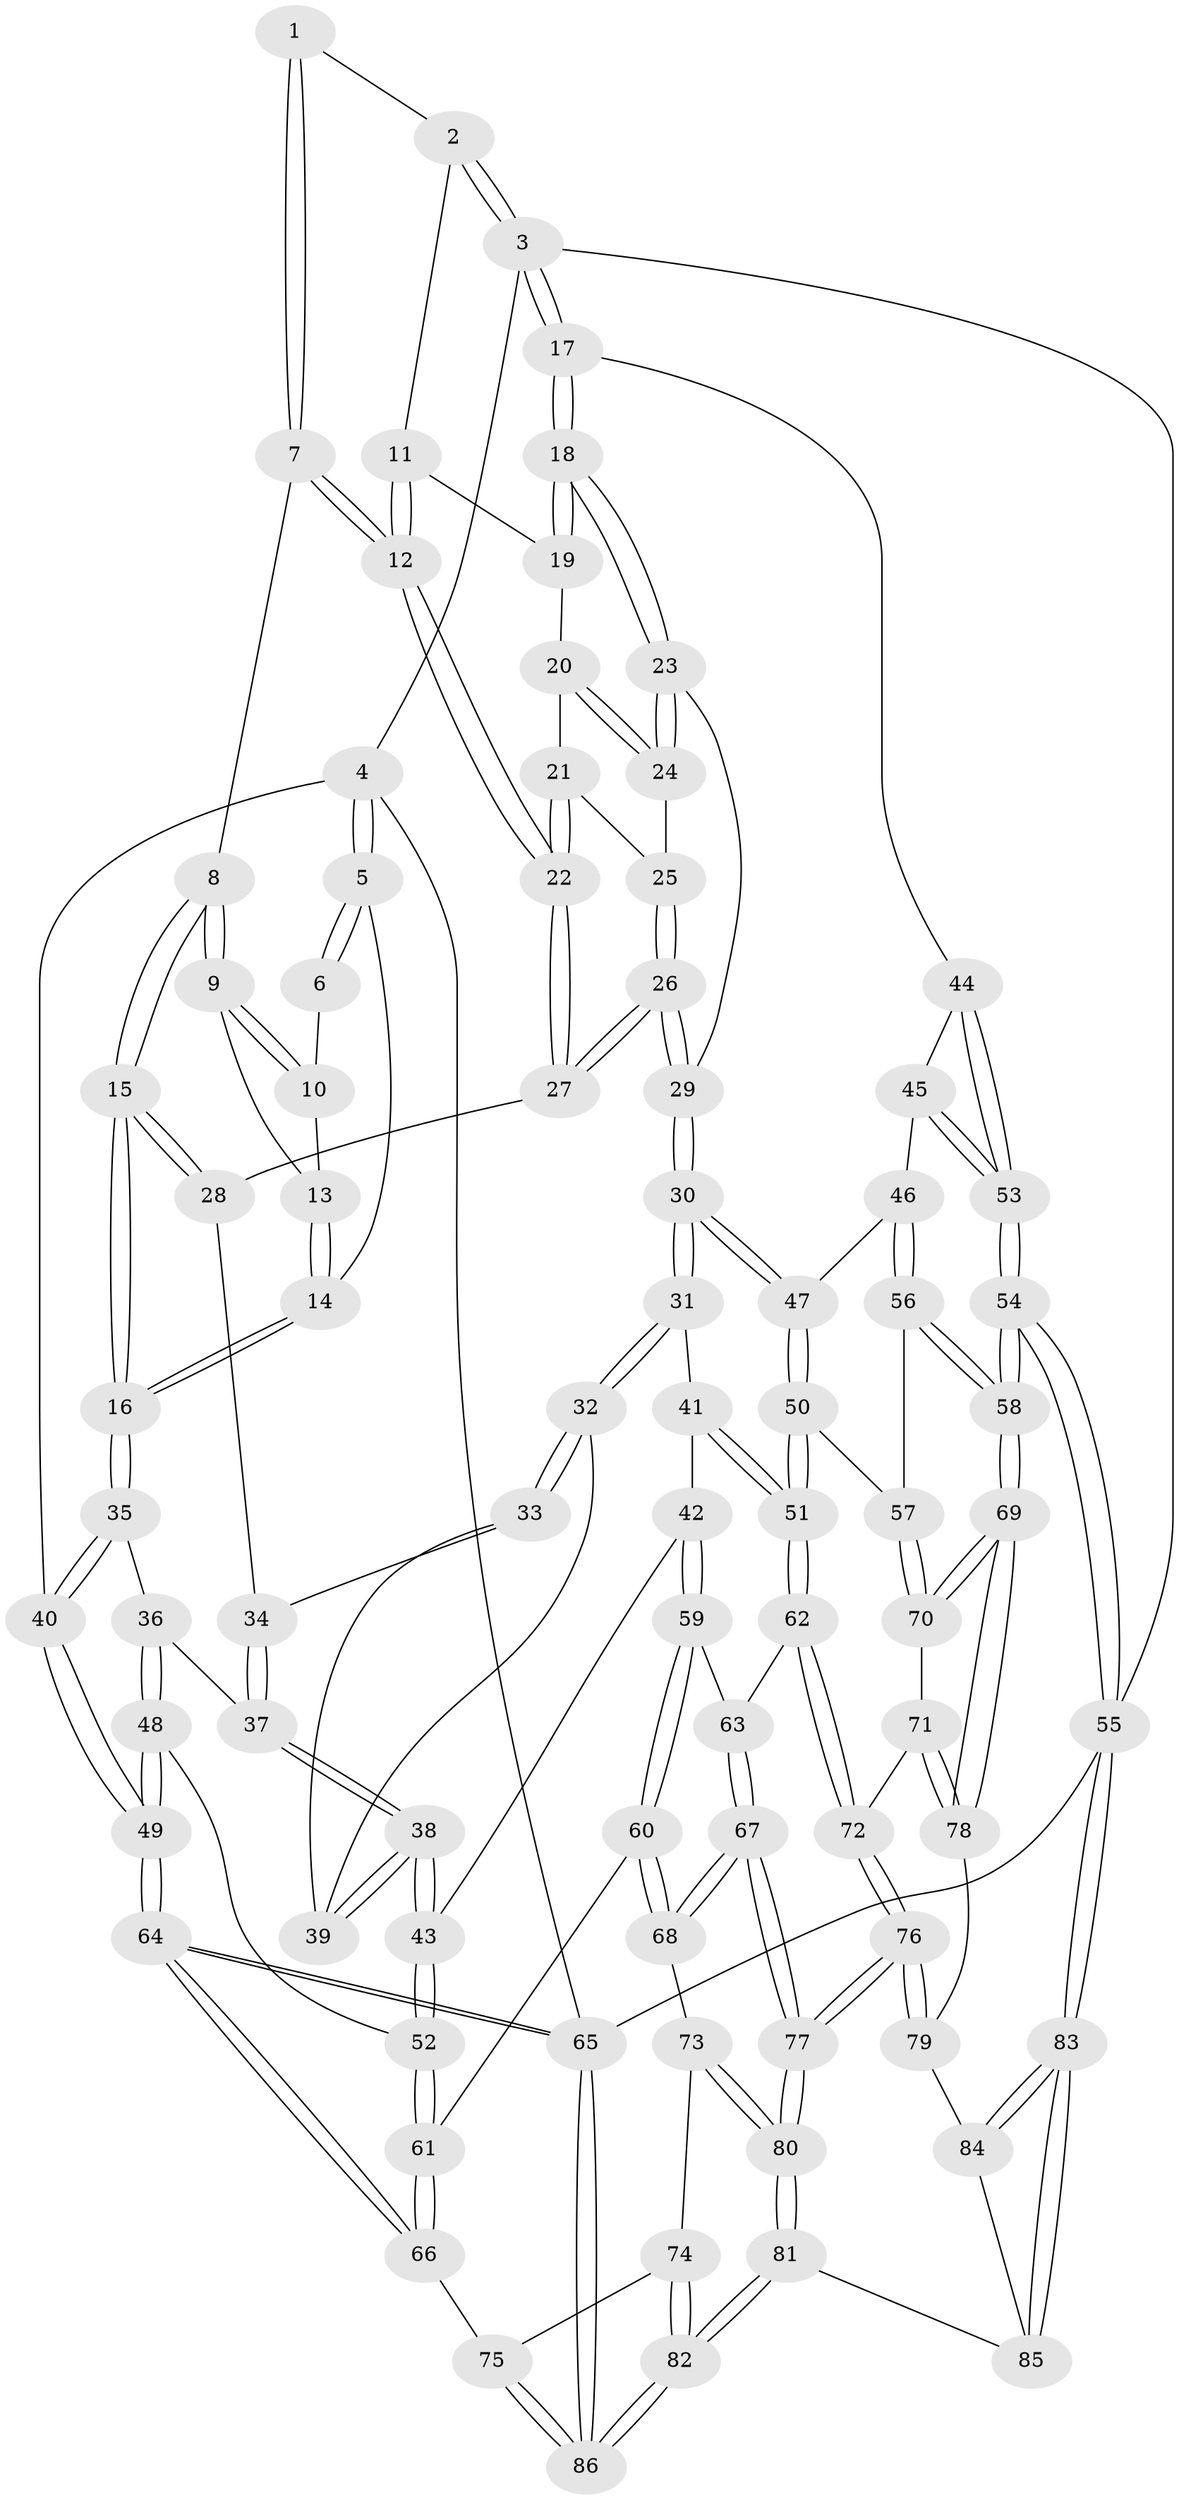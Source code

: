 // Generated by graph-tools (version 1.1) at 2025/27/03/15/25 16:27:56]
// undirected, 86 vertices, 212 edges
graph export_dot {
graph [start="1"]
  node [color=gray90,style=filled];
  1 [pos="+0.6474020379295446+0"];
  2 [pos="+1+0"];
  3 [pos="+1+0"];
  4 [pos="+0+0"];
  5 [pos="+0+0"];
  6 [pos="+0.4159921102893895+0"];
  7 [pos="+0.665370331601433+0.0886446964682572"];
  8 [pos="+0.5120707982087097+0.09628745687442011"];
  9 [pos="+0.49530207656439507+0.06727066888754736"];
  10 [pos="+0.47375922153067945+0.014294280676199384"];
  11 [pos="+0.8594940110187755+0.04934704643234667"];
  12 [pos="+0.6885407644865644+0.11666916491779751"];
  13 [pos="+0.3657567518316522+0.08699775271128157"];
  14 [pos="+0.26882473736686385+0.1276564300740281"];
  15 [pos="+0.42777111123392497+0.23404889413562302"];
  16 [pos="+0.3640535311726166+0.27789749700526295"];
  17 [pos="+1+0.31040359289791586"];
  18 [pos="+1+0.3115487707184659"];
  19 [pos="+0.8874033373537402+0.10047031030772643"];
  20 [pos="+0.8565516319279356+0.15384201781760687"];
  21 [pos="+0.8469554531592453+0.16365603327610853"];
  22 [pos="+0.6951598811093328+0.17875485449100467"];
  23 [pos="+1+0.34906170811033677"];
  24 [pos="+0.8952049561815123+0.2201328823506919"];
  25 [pos="+0.8475912243609739+0.1797650336341322"];
  26 [pos="+0.7914014241674956+0.29649052873350223"];
  27 [pos="+0.6934435028768472+0.22320990619489034"];
  28 [pos="+0.6799815285586551+0.23277270956981871"];
  29 [pos="+0.8883893525762641+0.38752798675421224"];
  30 [pos="+0.843188545145387+0.4519141736317271"];
  31 [pos="+0.715095272945727+0.461878104512041"];
  32 [pos="+0.6925066112575553+0.4495497573536201"];
  33 [pos="+0.649676582936156+0.32004557933295674"];
  34 [pos="+0.6538721224799181+0.2809414596671563"];
  35 [pos="+0.35856312932767265+0.3271901693739182"];
  36 [pos="+0.3846280569188366+0.38964182077406645"];
  37 [pos="+0.4150034127367319+0.414681096349102"];
  38 [pos="+0.4503873868128302+0.4573944141340454"];
  39 [pos="+0.5765705275758845+0.43256968003457563"];
  40 [pos="+0+0.37102271091760625"];
  41 [pos="+0.6579944946151066+0.5413151912997144"];
  42 [pos="+0.49337994741172336+0.572221882516542"];
  43 [pos="+0.46291644427146544+0.5026820735486239"];
  44 [pos="+1+0.31514245707828453"];
  45 [pos="+0.9532856340041052+0.6078895210994502"];
  46 [pos="+0.9171011658237639+0.6053466983169766"];
  47 [pos="+0.8429643763991371+0.4945180804159688"];
  48 [pos="+0.185719856732148+0.5828113290948668"];
  49 [pos="+0.015439228145255798+0.598695696377172"];
  50 [pos="+0.7381697839694675+0.6793361024224739"];
  51 [pos="+0.7291517648476011+0.6831347391796659"];
  52 [pos="+0.27059454292386986+0.649001234598406"];
  53 [pos="+1+0.7021260114745278"];
  54 [pos="+1+1"];
  55 [pos="+1+1"];
  56 [pos="+0.9034856840554374+0.7084671672367657"];
  57 [pos="+0.8196669661703563+0.708594077172608"];
  58 [pos="+1+1"];
  59 [pos="+0.496512039092202+0.6129511248042454"];
  60 [pos="+0.42200186595748046+0.7041150546180837"];
  61 [pos="+0.3106630456140756+0.7029728367931573"];
  62 [pos="+0.7005171436013043+0.7079355508045512"];
  63 [pos="+0.5477182169723362+0.6508363121885241"];
  64 [pos="+0+0.8020183189808979"];
  65 [pos="+0+1"];
  66 [pos="+0.22913429812257224+0.84871605527132"];
  67 [pos="+0.5563416986056777+0.8796374686207566"];
  68 [pos="+0.4451840050158405+0.8273812336005526"];
  69 [pos="+1+0.9803422952637385"];
  70 [pos="+0.8366620268173597+0.8299183633271504"];
  71 [pos="+0.7696573196850522+0.8178327990098369"];
  72 [pos="+0.6909960747879826+0.7847806103564424"];
  73 [pos="+0.3501841481696798+0.8886812149965732"];
  74 [pos="+0.3475981855993641+0.8893660835739114"];
  75 [pos="+0.264943141994857+0.8821780324617966"];
  76 [pos="+0.6402158165466293+0.8690228502623994"];
  77 [pos="+0.5786868311458692+0.8976534757537574"];
  78 [pos="+0.7904200912659047+0.9226940325017225"];
  79 [pos="+0.7170882345608526+0.9193327687968447"];
  80 [pos="+0.5404247342949482+1"];
  81 [pos="+0.5338414220183739+1"];
  82 [pos="+0.4193312696678097+1"];
  83 [pos="+1+1"];
  84 [pos="+0.7209845546268348+0.9444309457973411"];
  85 [pos="+0.697705466195339+1"];
  86 [pos="+0.21144304690796353+1"];
  1 -- 2;
  1 -- 7;
  1 -- 7;
  2 -- 3;
  2 -- 3;
  2 -- 11;
  3 -- 4;
  3 -- 17;
  3 -- 17;
  3 -- 55;
  4 -- 5;
  4 -- 5;
  4 -- 40;
  4 -- 65;
  5 -- 6;
  5 -- 6;
  5 -- 14;
  6 -- 10;
  7 -- 8;
  7 -- 12;
  7 -- 12;
  8 -- 9;
  8 -- 9;
  8 -- 15;
  8 -- 15;
  9 -- 10;
  9 -- 10;
  9 -- 13;
  10 -- 13;
  11 -- 12;
  11 -- 12;
  11 -- 19;
  12 -- 22;
  12 -- 22;
  13 -- 14;
  13 -- 14;
  14 -- 16;
  14 -- 16;
  15 -- 16;
  15 -- 16;
  15 -- 28;
  15 -- 28;
  16 -- 35;
  16 -- 35;
  17 -- 18;
  17 -- 18;
  17 -- 44;
  18 -- 19;
  18 -- 19;
  18 -- 23;
  18 -- 23;
  19 -- 20;
  20 -- 21;
  20 -- 24;
  20 -- 24;
  21 -- 22;
  21 -- 22;
  21 -- 25;
  22 -- 27;
  22 -- 27;
  23 -- 24;
  23 -- 24;
  23 -- 29;
  24 -- 25;
  25 -- 26;
  25 -- 26;
  26 -- 27;
  26 -- 27;
  26 -- 29;
  26 -- 29;
  27 -- 28;
  28 -- 34;
  29 -- 30;
  29 -- 30;
  30 -- 31;
  30 -- 31;
  30 -- 47;
  30 -- 47;
  31 -- 32;
  31 -- 32;
  31 -- 41;
  32 -- 33;
  32 -- 33;
  32 -- 39;
  33 -- 34;
  33 -- 39;
  34 -- 37;
  34 -- 37;
  35 -- 36;
  35 -- 40;
  35 -- 40;
  36 -- 37;
  36 -- 48;
  36 -- 48;
  37 -- 38;
  37 -- 38;
  38 -- 39;
  38 -- 39;
  38 -- 43;
  38 -- 43;
  40 -- 49;
  40 -- 49;
  41 -- 42;
  41 -- 51;
  41 -- 51;
  42 -- 43;
  42 -- 59;
  42 -- 59;
  43 -- 52;
  43 -- 52;
  44 -- 45;
  44 -- 53;
  44 -- 53;
  45 -- 46;
  45 -- 53;
  45 -- 53;
  46 -- 47;
  46 -- 56;
  46 -- 56;
  47 -- 50;
  47 -- 50;
  48 -- 49;
  48 -- 49;
  48 -- 52;
  49 -- 64;
  49 -- 64;
  50 -- 51;
  50 -- 51;
  50 -- 57;
  51 -- 62;
  51 -- 62;
  52 -- 61;
  52 -- 61;
  53 -- 54;
  53 -- 54;
  54 -- 55;
  54 -- 55;
  54 -- 58;
  54 -- 58;
  55 -- 83;
  55 -- 83;
  55 -- 65;
  56 -- 57;
  56 -- 58;
  56 -- 58;
  57 -- 70;
  57 -- 70;
  58 -- 69;
  58 -- 69;
  59 -- 60;
  59 -- 60;
  59 -- 63;
  60 -- 61;
  60 -- 68;
  60 -- 68;
  61 -- 66;
  61 -- 66;
  62 -- 63;
  62 -- 72;
  62 -- 72;
  63 -- 67;
  63 -- 67;
  64 -- 65;
  64 -- 65;
  64 -- 66;
  64 -- 66;
  65 -- 86;
  65 -- 86;
  66 -- 75;
  67 -- 68;
  67 -- 68;
  67 -- 77;
  67 -- 77;
  68 -- 73;
  69 -- 70;
  69 -- 70;
  69 -- 78;
  69 -- 78;
  70 -- 71;
  71 -- 72;
  71 -- 78;
  71 -- 78;
  72 -- 76;
  72 -- 76;
  73 -- 74;
  73 -- 80;
  73 -- 80;
  74 -- 75;
  74 -- 82;
  74 -- 82;
  75 -- 86;
  75 -- 86;
  76 -- 77;
  76 -- 77;
  76 -- 79;
  76 -- 79;
  77 -- 80;
  77 -- 80;
  78 -- 79;
  79 -- 84;
  80 -- 81;
  80 -- 81;
  81 -- 82;
  81 -- 82;
  81 -- 85;
  82 -- 86;
  82 -- 86;
  83 -- 84;
  83 -- 84;
  83 -- 85;
  83 -- 85;
  84 -- 85;
}

